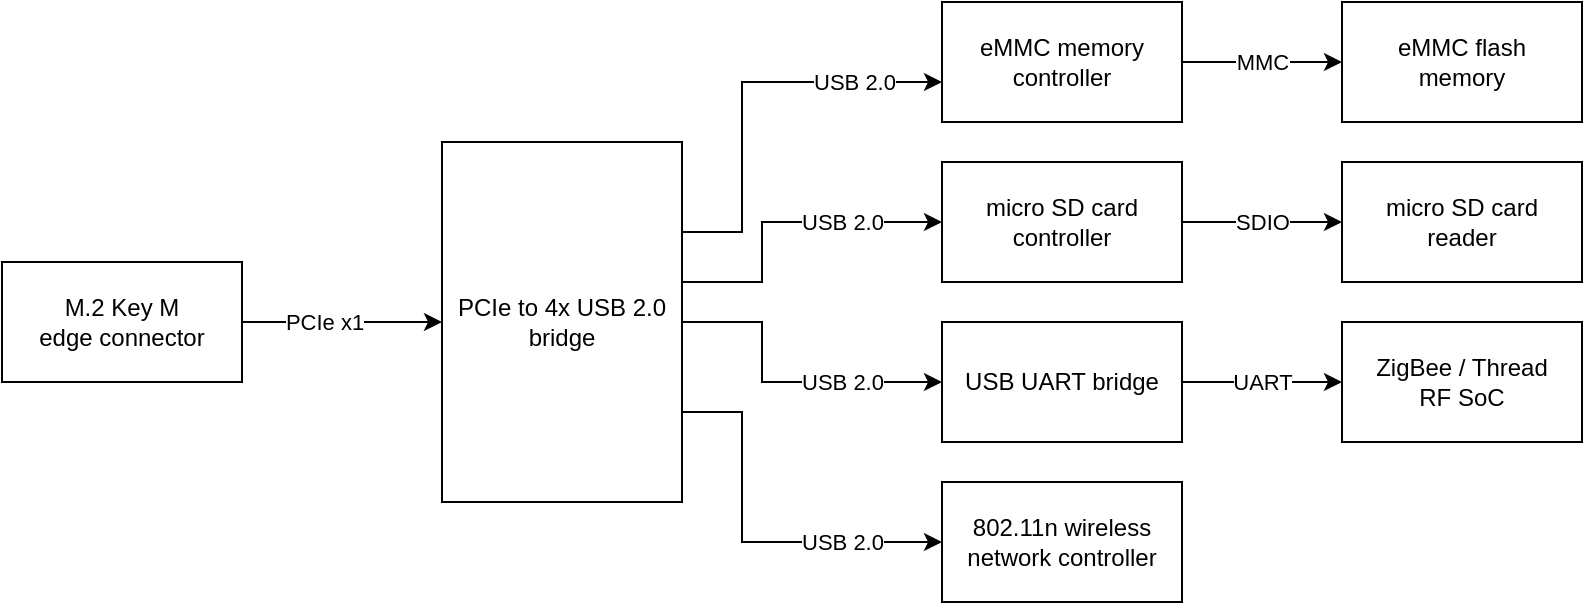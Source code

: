 <mxfile version="24.7.8">
  <diagram name="Page-1" id="IHh1EI70qDOlGkVvRBp9">
    <mxGraphModel dx="1114" dy="865" grid="1" gridSize="10" guides="1" tooltips="1" connect="1" arrows="1" fold="1" page="1" pageScale="1" pageWidth="850" pageHeight="1100" math="0" shadow="0">
      <root>
        <mxCell id="0" />
        <mxCell id="1" parent="0" />
        <mxCell id="Qx1lMFqdCtpD-lmvuORk-3" value="" style="edgeStyle=orthogonalEdgeStyle;rounded=0;orthogonalLoop=1;jettySize=auto;html=1;" edge="1" parent="1" source="Qx1lMFqdCtpD-lmvuORk-1" target="Qx1lMFqdCtpD-lmvuORk-2">
          <mxGeometry relative="1" as="geometry" />
        </mxCell>
        <mxCell id="Qx1lMFqdCtpD-lmvuORk-4" value="PCIe x1" style="edgeLabel;html=1;align=center;verticalAlign=middle;resizable=0;points=[];" vertex="1" connectable="0" parent="Qx1lMFqdCtpD-lmvuORk-3">
          <mxGeometry x="-0.18" y="-2" relative="1" as="geometry">
            <mxPoint y="-2" as="offset" />
          </mxGeometry>
        </mxCell>
        <mxCell id="Qx1lMFqdCtpD-lmvuORk-1" value="M.2 Key M&lt;br&gt;edge connector" style="rounded=0;whiteSpace=wrap;html=1;" vertex="1" parent="1">
          <mxGeometry x="20" y="410" width="120" height="60" as="geometry" />
        </mxCell>
        <mxCell id="Qx1lMFqdCtpD-lmvuORk-6" value="" style="edgeStyle=orthogonalEdgeStyle;rounded=0;orthogonalLoop=1;jettySize=auto;html=1;exitX=1;exitY=0.25;exitDx=0;exitDy=0;" edge="1" parent="1" source="Qx1lMFqdCtpD-lmvuORk-2" target="Qx1lMFqdCtpD-lmvuORk-5">
          <mxGeometry relative="1" as="geometry">
            <Array as="points">
              <mxPoint x="390" y="395" />
              <mxPoint x="390" y="320" />
            </Array>
          </mxGeometry>
        </mxCell>
        <mxCell id="Qx1lMFqdCtpD-lmvuORk-28" value="USB 2.0" style="edgeLabel;html=1;align=center;verticalAlign=middle;resizable=0;points=[];" vertex="1" connectable="0" parent="Qx1lMFqdCtpD-lmvuORk-6">
          <mxGeometry x="0.571" y="2" relative="1" as="geometry">
            <mxPoint y="2" as="offset" />
          </mxGeometry>
        </mxCell>
        <mxCell id="Qx1lMFqdCtpD-lmvuORk-9" value="" style="edgeStyle=orthogonalEdgeStyle;rounded=0;orthogonalLoop=1;jettySize=auto;html=1;exitX=1;exitY=0.389;exitDx=0;exitDy=0;exitPerimeter=0;" edge="1" parent="1" source="Qx1lMFqdCtpD-lmvuORk-2" target="Qx1lMFqdCtpD-lmvuORk-7">
          <mxGeometry relative="1" as="geometry">
            <Array as="points">
              <mxPoint x="400" y="420" />
              <mxPoint x="400" y="390" />
            </Array>
          </mxGeometry>
        </mxCell>
        <mxCell id="Qx1lMFqdCtpD-lmvuORk-27" value="USB 2.0" style="edgeLabel;html=1;align=center;verticalAlign=middle;resizable=0;points=[];" vertex="1" connectable="0" parent="Qx1lMFqdCtpD-lmvuORk-9">
          <mxGeometry x="0.438" y="-4" relative="1" as="geometry">
            <mxPoint x="-5" y="-4" as="offset" />
          </mxGeometry>
        </mxCell>
        <mxCell id="Qx1lMFqdCtpD-lmvuORk-13" value="" style="edgeStyle=orthogonalEdgeStyle;rounded=0;orthogonalLoop=1;jettySize=auto;html=1;" edge="1" parent="1" source="Qx1lMFqdCtpD-lmvuORk-2" target="Qx1lMFqdCtpD-lmvuORk-12">
          <mxGeometry relative="1" as="geometry">
            <Array as="points">
              <mxPoint x="400" y="440" />
              <mxPoint x="400" y="470" />
            </Array>
          </mxGeometry>
        </mxCell>
        <mxCell id="Qx1lMFqdCtpD-lmvuORk-25" value="USB 2.0" style="edgeLabel;html=1;align=center;verticalAlign=middle;resizable=0;points=[];" vertex="1" connectable="0" parent="Qx1lMFqdCtpD-lmvuORk-13">
          <mxGeometry x="0.25" y="-2" relative="1" as="geometry">
            <mxPoint x="10" y="-2" as="offset" />
          </mxGeometry>
        </mxCell>
        <mxCell id="Qx1lMFqdCtpD-lmvuORk-2" value="PCIe to 4x USB 2.0 bridge" style="rounded=0;whiteSpace=wrap;html=1;" vertex="1" parent="1">
          <mxGeometry x="240" y="350" width="120" height="180" as="geometry" />
        </mxCell>
        <mxCell id="Qx1lMFqdCtpD-lmvuORk-19" value="" style="edgeStyle=orthogonalEdgeStyle;rounded=0;orthogonalLoop=1;jettySize=auto;html=1;" edge="1" parent="1" source="Qx1lMFqdCtpD-lmvuORk-5" target="Qx1lMFqdCtpD-lmvuORk-18">
          <mxGeometry relative="1" as="geometry" />
        </mxCell>
        <mxCell id="Qx1lMFqdCtpD-lmvuORk-30" value="MMC" style="edgeLabel;html=1;align=center;verticalAlign=middle;resizable=0;points=[];" vertex="1" connectable="0" parent="Qx1lMFqdCtpD-lmvuORk-19">
          <mxGeometry x="0.1" y="-1" relative="1" as="geometry">
            <mxPoint x="-4" y="-1" as="offset" />
          </mxGeometry>
        </mxCell>
        <mxCell id="Qx1lMFqdCtpD-lmvuORk-5" value="eMMC memory controller" style="whiteSpace=wrap;html=1;rounded=0;" vertex="1" parent="1">
          <mxGeometry x="490" y="280" width="120" height="60" as="geometry" />
        </mxCell>
        <mxCell id="Qx1lMFqdCtpD-lmvuORk-21" value="" style="edgeStyle=orthogonalEdgeStyle;rounded=0;orthogonalLoop=1;jettySize=auto;html=1;" edge="1" parent="1" source="Qx1lMFqdCtpD-lmvuORk-7" target="Qx1lMFqdCtpD-lmvuORk-20">
          <mxGeometry relative="1" as="geometry" />
        </mxCell>
        <mxCell id="Qx1lMFqdCtpD-lmvuORk-29" value="SDIO" style="edgeLabel;html=1;align=center;verticalAlign=middle;resizable=0;points=[];" vertex="1" connectable="0" parent="Qx1lMFqdCtpD-lmvuORk-21">
          <mxGeometry x="-0.1" relative="1" as="geometry">
            <mxPoint x="4" as="offset" />
          </mxGeometry>
        </mxCell>
        <mxCell id="Qx1lMFqdCtpD-lmvuORk-7" value="micro SD card controller" style="whiteSpace=wrap;html=1;rounded=0;" vertex="1" parent="1">
          <mxGeometry x="490" y="360" width="120" height="60" as="geometry" />
        </mxCell>
        <mxCell id="Qx1lMFqdCtpD-lmvuORk-23" value="" style="edgeStyle=orthogonalEdgeStyle;rounded=0;orthogonalLoop=1;jettySize=auto;html=1;" edge="1" parent="1" source="Qx1lMFqdCtpD-lmvuORk-12" target="Qx1lMFqdCtpD-lmvuORk-22">
          <mxGeometry relative="1" as="geometry" />
        </mxCell>
        <mxCell id="Qx1lMFqdCtpD-lmvuORk-24" value="UART" style="edgeLabel;html=1;align=center;verticalAlign=middle;resizable=0;points=[];" vertex="1" connectable="0" parent="Qx1lMFqdCtpD-lmvuORk-23">
          <mxGeometry x="-0.225" relative="1" as="geometry">
            <mxPoint x="9" as="offset" />
          </mxGeometry>
        </mxCell>
        <mxCell id="Qx1lMFqdCtpD-lmvuORk-12" value="USB UART bridge" style="whiteSpace=wrap;html=1;rounded=0;" vertex="1" parent="1">
          <mxGeometry x="490" y="440" width="120" height="60" as="geometry" />
        </mxCell>
        <mxCell id="Qx1lMFqdCtpD-lmvuORk-16" value="" style="edgeStyle=orthogonalEdgeStyle;rounded=0;orthogonalLoop=1;jettySize=auto;html=1;exitX=1;exitY=0.75;exitDx=0;exitDy=0;" edge="1" parent="1" target="Qx1lMFqdCtpD-lmvuORk-17" source="Qx1lMFqdCtpD-lmvuORk-2">
          <mxGeometry relative="1" as="geometry">
            <mxPoint x="360" y="520" as="sourcePoint" />
            <Array as="points">
              <mxPoint x="390" y="485" />
              <mxPoint x="390" y="550" />
            </Array>
          </mxGeometry>
        </mxCell>
        <mxCell id="Qx1lMFqdCtpD-lmvuORk-26" value="USB 2.0" style="edgeLabel;html=1;align=center;verticalAlign=middle;resizable=0;points=[];" vertex="1" connectable="0" parent="Qx1lMFqdCtpD-lmvuORk-16">
          <mxGeometry x="0.282" y="-1" relative="1" as="geometry">
            <mxPoint x="20" y="-1" as="offset" />
          </mxGeometry>
        </mxCell>
        <mxCell id="Qx1lMFqdCtpD-lmvuORk-17" value="802.11n wireless network controller" style="whiteSpace=wrap;html=1;rounded=0;" vertex="1" parent="1">
          <mxGeometry x="490" y="520" width="120" height="60" as="geometry" />
        </mxCell>
        <mxCell id="Qx1lMFqdCtpD-lmvuORk-18" value="eMMC flash&lt;br&gt;memory" style="whiteSpace=wrap;html=1;rounded=0;" vertex="1" parent="1">
          <mxGeometry x="690" y="280" width="120" height="60" as="geometry" />
        </mxCell>
        <mxCell id="Qx1lMFqdCtpD-lmvuORk-20" value="micro SD card&lt;br&gt;reader" style="whiteSpace=wrap;html=1;rounded=0;" vertex="1" parent="1">
          <mxGeometry x="690" y="360" width="120" height="60" as="geometry" />
        </mxCell>
        <mxCell id="Qx1lMFqdCtpD-lmvuORk-22" value="ZigBee / Thread&lt;br&gt;RF SoC" style="whiteSpace=wrap;html=1;rounded=0;" vertex="1" parent="1">
          <mxGeometry x="690" y="440" width="120" height="60" as="geometry" />
        </mxCell>
      </root>
    </mxGraphModel>
  </diagram>
</mxfile>
